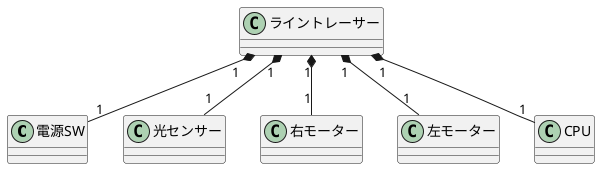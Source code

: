 @startuml
class 電源SW{}
class ライントレーサー{}
class 光センサー{}
class 右モーター{}
class 左モーター{}
class CPU{}
ライントレーサー "1" *--"1"右モーター
ライントレーサー "1" *--"1"光センサー
ライントレーサー  "1" *--"1"左モーター
ライントレーサー  "1" *--"1"CPU
ライントレーサー  "1" *--"1"電源SW
@enduml
